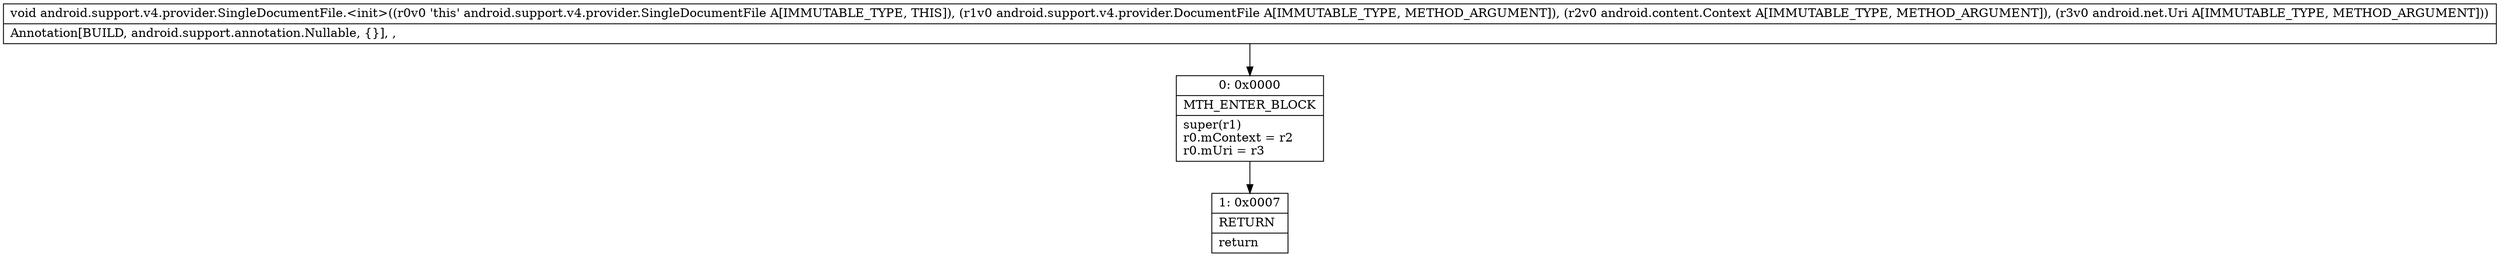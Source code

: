 digraph "CFG forandroid.support.v4.provider.SingleDocumentFile.\<init\>(Landroid\/support\/v4\/provider\/DocumentFile;Landroid\/content\/Context;Landroid\/net\/Uri;)V" {
Node_0 [shape=record,label="{0\:\ 0x0000|MTH_ENTER_BLOCK\l|super(r1)\lr0.mContext = r2\lr0.mUri = r3\l}"];
Node_1 [shape=record,label="{1\:\ 0x0007|RETURN\l|return\l}"];
MethodNode[shape=record,label="{void android.support.v4.provider.SingleDocumentFile.\<init\>((r0v0 'this' android.support.v4.provider.SingleDocumentFile A[IMMUTABLE_TYPE, THIS]), (r1v0 android.support.v4.provider.DocumentFile A[IMMUTABLE_TYPE, METHOD_ARGUMENT]), (r2v0 android.content.Context A[IMMUTABLE_TYPE, METHOD_ARGUMENT]), (r3v0 android.net.Uri A[IMMUTABLE_TYPE, METHOD_ARGUMENT]))  | Annotation[BUILD, android.support.annotation.Nullable, \{\}], , \l}"];
MethodNode -> Node_0;
Node_0 -> Node_1;
}

